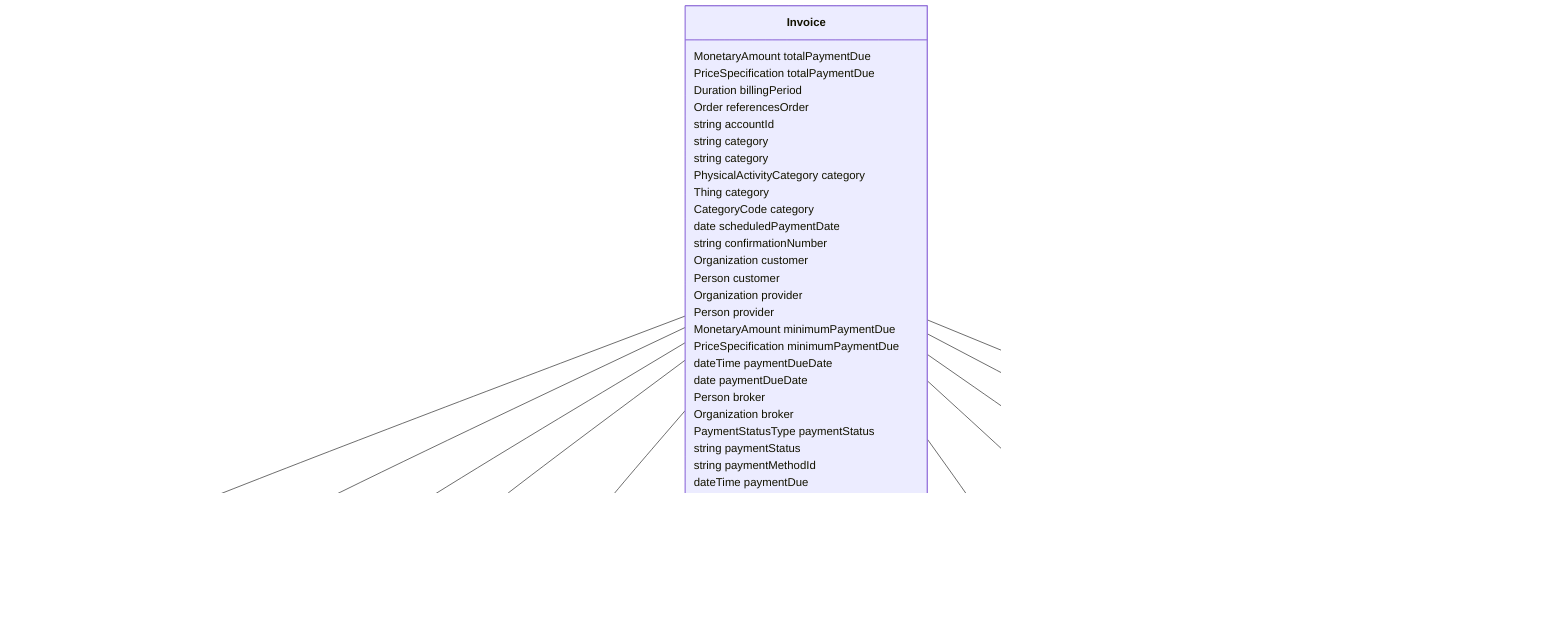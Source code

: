 classDiagram
  Invoice -- MonetaryAmount
  Invoice -- PriceSpecification
  Invoice -- Duration
  Invoice -- Order
  Invoice -- PhysicalActivityCategory
  Invoice -- Thing
  Invoice -- CategoryCode
  Invoice -- date
  Invoice -- Organization
  Invoice -- Person
  Invoice -- dateTime
  Invoice -- PaymentStatusType
  Invoice -- PaymentMethod


class Invoice {

  MonetaryAmount totalPaymentDue
  PriceSpecification totalPaymentDue
  Duration billingPeriod
  Order referencesOrder
  string accountId
  string category
  string category
  PhysicalActivityCategory category
  Thing category
  CategoryCode category
  date scheduledPaymentDate
  string confirmationNumber
  Organization customer
  Person customer
  Organization provider
  Person provider
  MonetaryAmount minimumPaymentDue
  PriceSpecification minimumPaymentDue
  dateTime paymentDueDate
  date paymentDueDate
  Person broker
  Organization broker
  PaymentStatusType paymentStatus
  string paymentStatus
  string paymentMethodId
  dateTime paymentDue
  PaymentMethod paymentMethod

 }